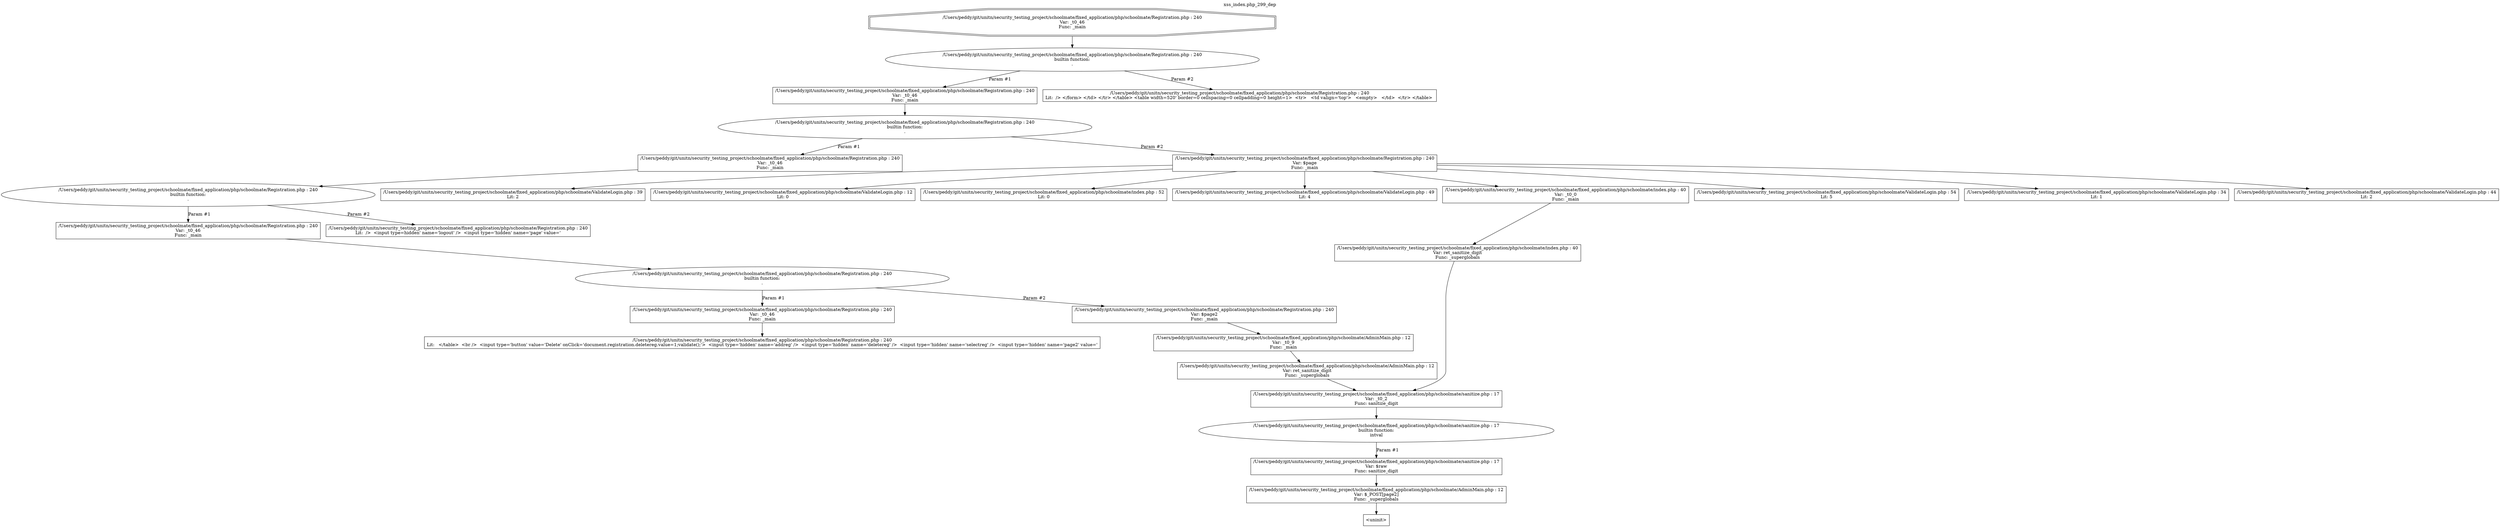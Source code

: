 digraph cfg {
  label="xss_index.php_299_dep";
  labelloc=t;
  n1 [shape=doubleoctagon, label="/Users/peddy/git/unitn/security_testing_project/schoolmate/fixed_application/php/schoolmate/Registration.php : 240\nVar: _t0_46\nFunc: _main\n"];
  n2 [shape=ellipse, label="/Users/peddy/git/unitn/security_testing_project/schoolmate/fixed_application/php/schoolmate/Registration.php : 240\nbuiltin function:\n.\n"];
  n3 [shape=box, label="/Users/peddy/git/unitn/security_testing_project/schoolmate/fixed_application/php/schoolmate/Registration.php : 240\nVar: _t0_46\nFunc: _main\n"];
  n4 [shape=ellipse, label="/Users/peddy/git/unitn/security_testing_project/schoolmate/fixed_application/php/schoolmate/Registration.php : 240\nbuiltin function:\n.\n"];
  n5 [shape=box, label="/Users/peddy/git/unitn/security_testing_project/schoolmate/fixed_application/php/schoolmate/Registration.php : 240\nVar: _t0_46\nFunc: _main\n"];
  n6 [shape=ellipse, label="/Users/peddy/git/unitn/security_testing_project/schoolmate/fixed_application/php/schoolmate/Registration.php : 240\nbuiltin function:\n.\n"];
  n7 [shape=box, label="/Users/peddy/git/unitn/security_testing_project/schoolmate/fixed_application/php/schoolmate/Registration.php : 240\nVar: _t0_46\nFunc: _main\n"];
  n8 [shape=ellipse, label="/Users/peddy/git/unitn/security_testing_project/schoolmate/fixed_application/php/schoolmate/Registration.php : 240\nbuiltin function:\n.\n"];
  n9 [shape=box, label="/Users/peddy/git/unitn/security_testing_project/schoolmate/fixed_application/php/schoolmate/Registration.php : 240\nVar: _t0_46\nFunc: _main\n"];
  n10 [shape=box, label="/Users/peddy/git/unitn/security_testing_project/schoolmate/fixed_application/php/schoolmate/Registration.php : 240\nLit:   </table>  <br />  <input type='button' value='Delete' onClick='document.registration.deletereg.value=1;validate();'>  <input type='hidden' name='addreg' />  <input type='hidden' name='deletereg' />  <input type='hidden' name='selectreg' />  <input type='hidden' name='page2' value='\n"];
  n11 [shape=box, label="/Users/peddy/git/unitn/security_testing_project/schoolmate/fixed_application/php/schoolmate/Registration.php : 240\nVar: $page2\nFunc: _main\n"];
  n12 [shape=box, label="/Users/peddy/git/unitn/security_testing_project/schoolmate/fixed_application/php/schoolmate/AdminMain.php : 12\nVar: _t0_9\nFunc: _main\n"];
  n13 [shape=box, label="/Users/peddy/git/unitn/security_testing_project/schoolmate/fixed_application/php/schoolmate/AdminMain.php : 12\nVar: ret_sanitize_digit\nFunc: _superglobals\n"];
  n14 [shape=box, label="/Users/peddy/git/unitn/security_testing_project/schoolmate/fixed_application/php/schoolmate/sanitize.php : 17\nVar: _t0_2\nFunc: sanitize_digit\n"];
  n15 [shape=ellipse, label="/Users/peddy/git/unitn/security_testing_project/schoolmate/fixed_application/php/schoolmate/sanitize.php : 17\nbuiltin function:\nintval\n"];
  n16 [shape=box, label="/Users/peddy/git/unitn/security_testing_project/schoolmate/fixed_application/php/schoolmate/sanitize.php : 17\nVar: $raw\nFunc: sanitize_digit\n"];
  n17 [shape=box, label="/Users/peddy/git/unitn/security_testing_project/schoolmate/fixed_application/php/schoolmate/AdminMain.php : 12\nVar: $_POST[page2]\nFunc: _superglobals\n"];
  n18 [shape=box, label="<uninit>"];
  n19 [shape=box, label="/Users/peddy/git/unitn/security_testing_project/schoolmate/fixed_application/php/schoolmate/Registration.php : 240\nLit:  />  <input type=hidden' name='logout' />  <input type='hidden' name='page' value='\n"];
  n20 [shape=box, label="/Users/peddy/git/unitn/security_testing_project/schoolmate/fixed_application/php/schoolmate/Registration.php : 240\nVar: $page\nFunc: _main\n"];
  n21 [shape=box, label="/Users/peddy/git/unitn/security_testing_project/schoolmate/fixed_application/php/schoolmate/ValidateLogin.php : 39\nLit: 2\n"];
  n22 [shape=box, label="/Users/peddy/git/unitn/security_testing_project/schoolmate/fixed_application/php/schoolmate/ValidateLogin.php : 12\nLit: 0\n"];
  n23 [shape=box, label="/Users/peddy/git/unitn/security_testing_project/schoolmate/fixed_application/php/schoolmate/index.php : 52\nLit: 0\n"];
  n24 [shape=box, label="/Users/peddy/git/unitn/security_testing_project/schoolmate/fixed_application/php/schoolmate/ValidateLogin.php : 49\nLit: 4\n"];
  n25 [shape=box, label="/Users/peddy/git/unitn/security_testing_project/schoolmate/fixed_application/php/schoolmate/index.php : 40\nVar: _t0_0\nFunc: _main\n"];
  n26 [shape=box, label="/Users/peddy/git/unitn/security_testing_project/schoolmate/fixed_application/php/schoolmate/index.php : 40\nVar: ret_sanitize_digit\nFunc: _superglobals\n"];
  n27 [shape=box, label="/Users/peddy/git/unitn/security_testing_project/schoolmate/fixed_application/php/schoolmate/ValidateLogin.php : 54\nLit: 5\n"];
  n28 [shape=box, label="/Users/peddy/git/unitn/security_testing_project/schoolmate/fixed_application/php/schoolmate/ValidateLogin.php : 34\nLit: 1\n"];
  n29 [shape=box, label="/Users/peddy/git/unitn/security_testing_project/schoolmate/fixed_application/php/schoolmate/ValidateLogin.php : 44\nLit: 2\n"];
  n30 [shape=box, label="/Users/peddy/git/unitn/security_testing_project/schoolmate/fixed_application/php/schoolmate/Registration.php : 240\nLit:  /> </form> </td> </tr> </table> <table width=520' border=0 cellspacing=0 cellpadding=0 height=1>  <tr>   <td valign='top'>   <empty>   </td>  </tr> </table> \n"];
  n1 -> n2;
  n3 -> n4;
  n5 -> n6;
  n7 -> n8;
  n9 -> n10;
  n8 -> n9[label="Param #1"];
  n8 -> n11[label="Param #2"];
  n14 -> n15;
  n17 -> n18;
  n16 -> n17;
  n15 -> n16[label="Param #1"];
  n13 -> n14;
  n12 -> n13;
  n11 -> n12;
  n6 -> n7[label="Param #1"];
  n6 -> n19[label="Param #2"];
  n4 -> n5[label="Param #1"];
  n4 -> n20[label="Param #2"];
  n20 -> n21;
  n20 -> n22;
  n20 -> n23;
  n20 -> n24;
  n20 -> n25;
  n20 -> n27;
  n20 -> n28;
  n20 -> n29;
  n26 -> n14;
  n25 -> n26;
  n2 -> n3[label="Param #1"];
  n2 -> n30[label="Param #2"];
}
